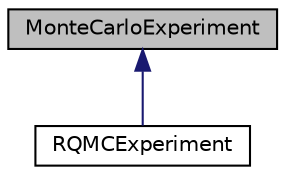 digraph "MonteCarloExperiment"
{
 // INTERACTIVE_SVG=YES
  bgcolor="transparent";
  edge [fontname="Helvetica",fontsize="10",labelfontname="Helvetica",labelfontsize="10"];
  node [fontname="Helvetica",fontsize="10",shape=record];
  Node0 [label="MonteCarloExperiment",height=0.2,width=0.4,color="black", fillcolor="grey75", style="filled", fontcolor="black"];
  Node0 -> Node1 [dir="back",color="midnightblue",fontsize="10",style="solid",fontname="Helvetica"];
  Node1 [label="RQMCExperiment",height=0.2,width=0.4,color="black",URL="$db/db0/classumontreal_1_1ssj_1_1mcqmctools_1_1RQMCExperiment.html",tooltip="Provides basic generic tools to perform RQMC experiments with a simulation model that implements the ..."];
}
